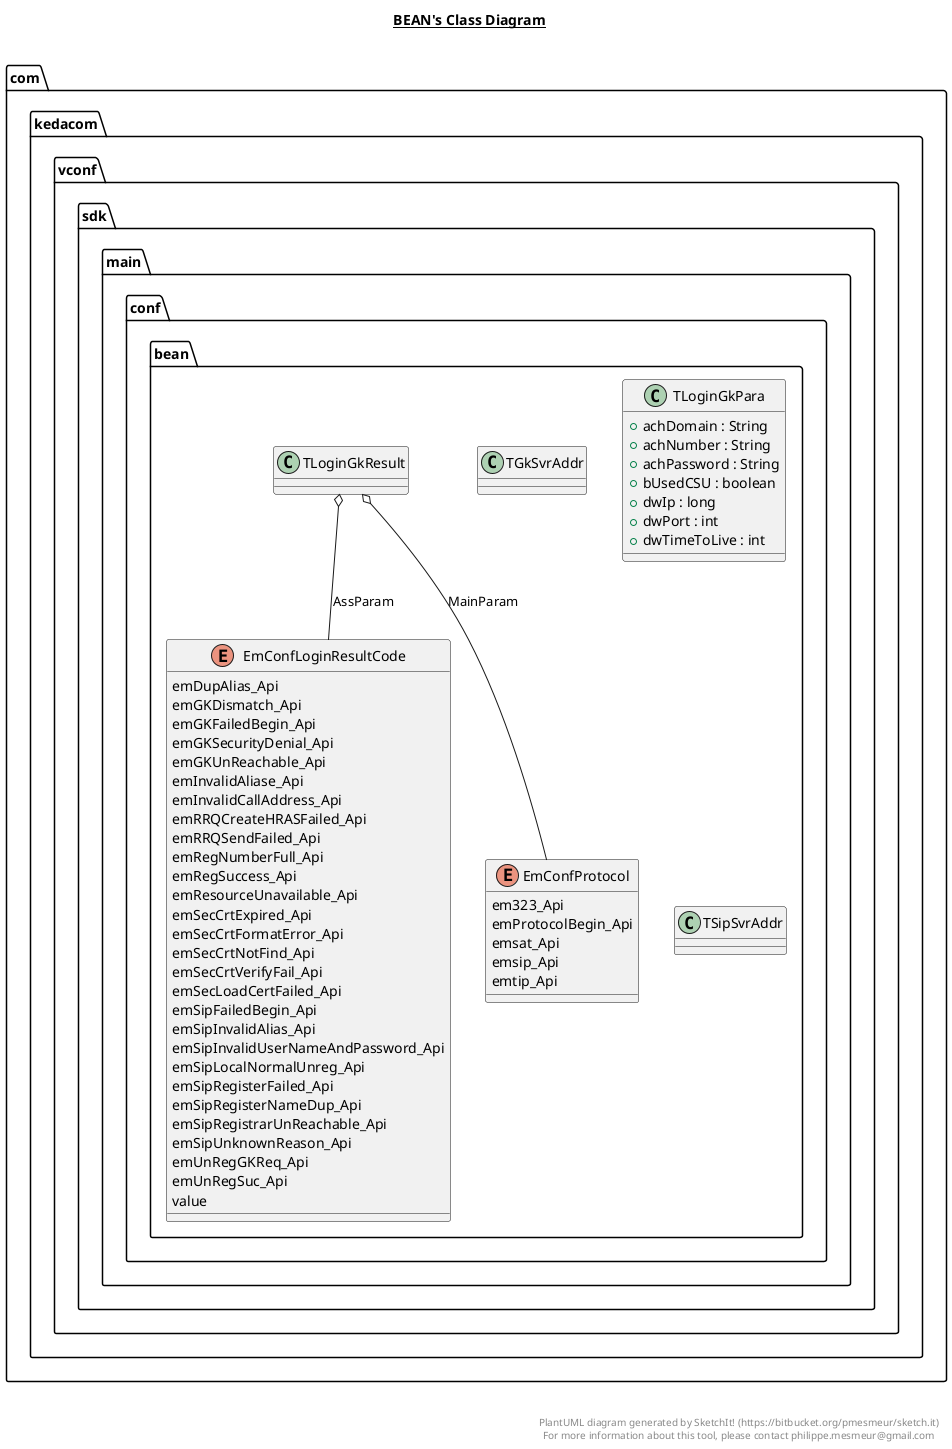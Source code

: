 @startuml

title __BEAN's Class Diagram__\n

  namespace com.kedacom.vconf.sdk.main {
    namespace conf {
      namespace bean {
        enum EmConfLoginResultCode {
          emDupAlias_Api
          emGKDismatch_Api
          emGKFailedBegin_Api
          emGKSecurityDenial_Api
          emGKUnReachable_Api
          emInvalidAliase_Api
          emInvalidCallAddress_Api
          emRRQCreateHRASFailed_Api
          emRRQSendFailed_Api
          emRegNumberFull_Api
          emRegSuccess_Api
          emResourceUnavailable_Api
          emSecCrtExpired_Api
          emSecCrtFormatError_Api
          emSecCrtNotFind_Api
          emSecCrtVerifyFail_Api
          emSecLoadCertFailed_Api
          emSipFailedBegin_Api
          emSipInvalidAlias_Api
          emSipInvalidUserNameAndPassword_Api
          emSipLocalNormalUnreg_Api
          emSipRegisterFailed_Api
          emSipRegisterNameDup_Api
          emSipRegistrarUnReachable_Api
          emSipUnknownReason_Api
          emUnRegGKReq_Api
          emUnRegSuc_Api
          value
        }
      }
    }
  }
  

  namespace com.kedacom.vconf.sdk.main {
    namespace conf {
      namespace bean {
        enum EmConfProtocol {
          em323_Api
          emProtocolBegin_Api
          emsat_Api
          emsip_Api
          emtip_Api
        }
      }
    }
  }
  

  namespace com.kedacom.vconf.sdk.main {
    namespace conf {
      namespace bean {
        class com.kedacom.vconf.sdk.main.conf.bean.TGkSvrAddr {
        }
      }
    }
  }
  

  namespace com.kedacom.vconf.sdk.main {
    namespace conf {
      namespace bean {
        class com.kedacom.vconf.sdk.main.conf.bean.TLoginGkPara {
            + achDomain : String
            + achNumber : String
            + achPassword : String
            + bUsedCSU : boolean
            + dwIp : long
            + dwPort : int
            + dwTimeToLive : int
        }
      }
    }
  }
  

  namespace com.kedacom.vconf.sdk.main {
    namespace conf {
      namespace bean {
        class com.kedacom.vconf.sdk.main.conf.bean.TLoginGkResult {
        }
      }
    }
  }
  

  namespace com.kedacom.vconf.sdk.main {
    namespace conf {
      namespace bean {
        class com.kedacom.vconf.sdk.main.conf.bean.TSipSvrAddr {
        }
      }
    }
  }
  

  com.kedacom.vconf.sdk.main.conf.bean.TLoginGkResult o-- com.kedacom.vconf.sdk.main.conf.bean.EmConfLoginResultCode : AssParam
  com.kedacom.vconf.sdk.main.conf.bean.TLoginGkResult o-- com.kedacom.vconf.sdk.main.conf.bean.EmConfProtocol : MainParam


right footer


PlantUML diagram generated by SketchIt! (https://bitbucket.org/pmesmeur/sketch.it)
For more information about this tool, please contact philippe.mesmeur@gmail.com
endfooter

@enduml
